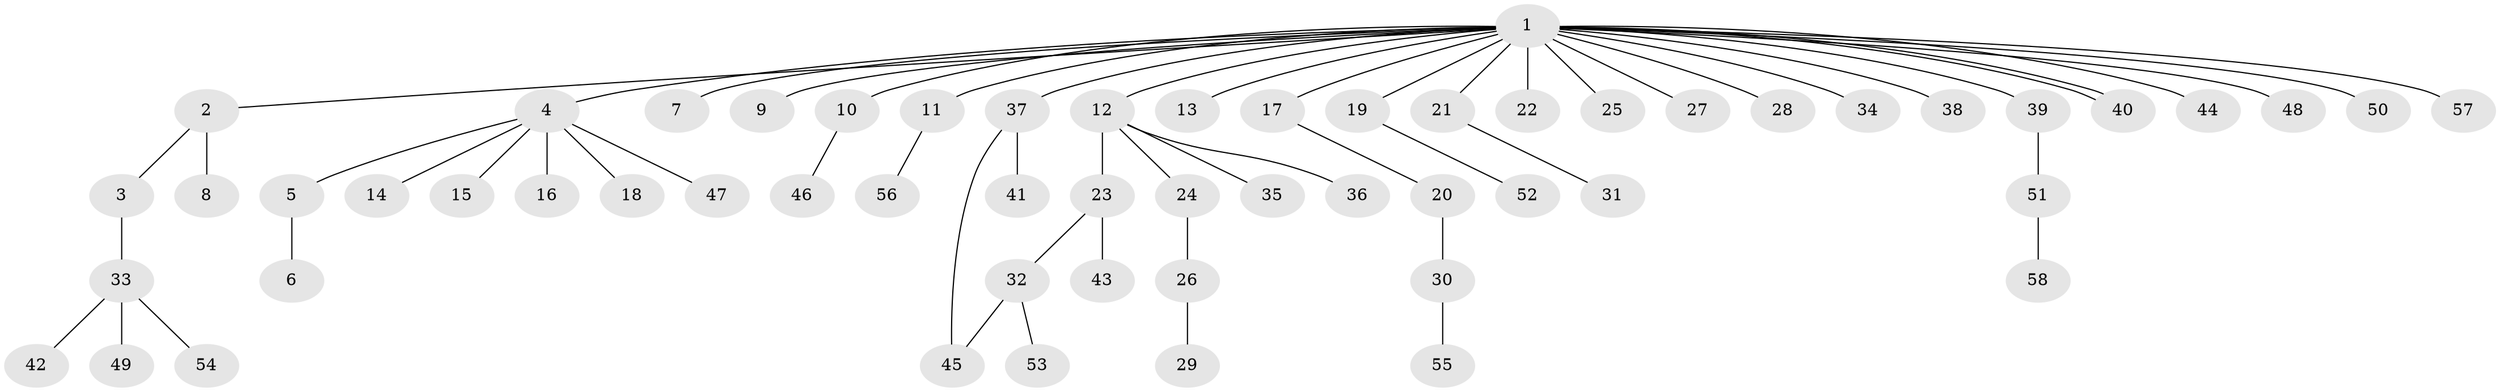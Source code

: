 // Generated by graph-tools (version 1.1) at 2025/26/03/09/25 03:26:06]
// undirected, 58 vertices, 59 edges
graph export_dot {
graph [start="1"]
  node [color=gray90,style=filled];
  1;
  2;
  3;
  4;
  5;
  6;
  7;
  8;
  9;
  10;
  11;
  12;
  13;
  14;
  15;
  16;
  17;
  18;
  19;
  20;
  21;
  22;
  23;
  24;
  25;
  26;
  27;
  28;
  29;
  30;
  31;
  32;
  33;
  34;
  35;
  36;
  37;
  38;
  39;
  40;
  41;
  42;
  43;
  44;
  45;
  46;
  47;
  48;
  49;
  50;
  51;
  52;
  53;
  54;
  55;
  56;
  57;
  58;
  1 -- 2;
  1 -- 4;
  1 -- 7;
  1 -- 9;
  1 -- 10;
  1 -- 11;
  1 -- 12;
  1 -- 13;
  1 -- 17;
  1 -- 19;
  1 -- 21;
  1 -- 22;
  1 -- 25;
  1 -- 27;
  1 -- 28;
  1 -- 34;
  1 -- 37;
  1 -- 38;
  1 -- 39;
  1 -- 40;
  1 -- 40;
  1 -- 44;
  1 -- 48;
  1 -- 50;
  1 -- 57;
  2 -- 3;
  2 -- 8;
  3 -- 33;
  4 -- 5;
  4 -- 14;
  4 -- 15;
  4 -- 16;
  4 -- 18;
  4 -- 47;
  5 -- 6;
  10 -- 46;
  11 -- 56;
  12 -- 23;
  12 -- 24;
  12 -- 35;
  12 -- 36;
  17 -- 20;
  19 -- 52;
  20 -- 30;
  21 -- 31;
  23 -- 32;
  23 -- 43;
  24 -- 26;
  26 -- 29;
  30 -- 55;
  32 -- 45;
  32 -- 53;
  33 -- 42;
  33 -- 49;
  33 -- 54;
  37 -- 41;
  37 -- 45;
  39 -- 51;
  51 -- 58;
}
